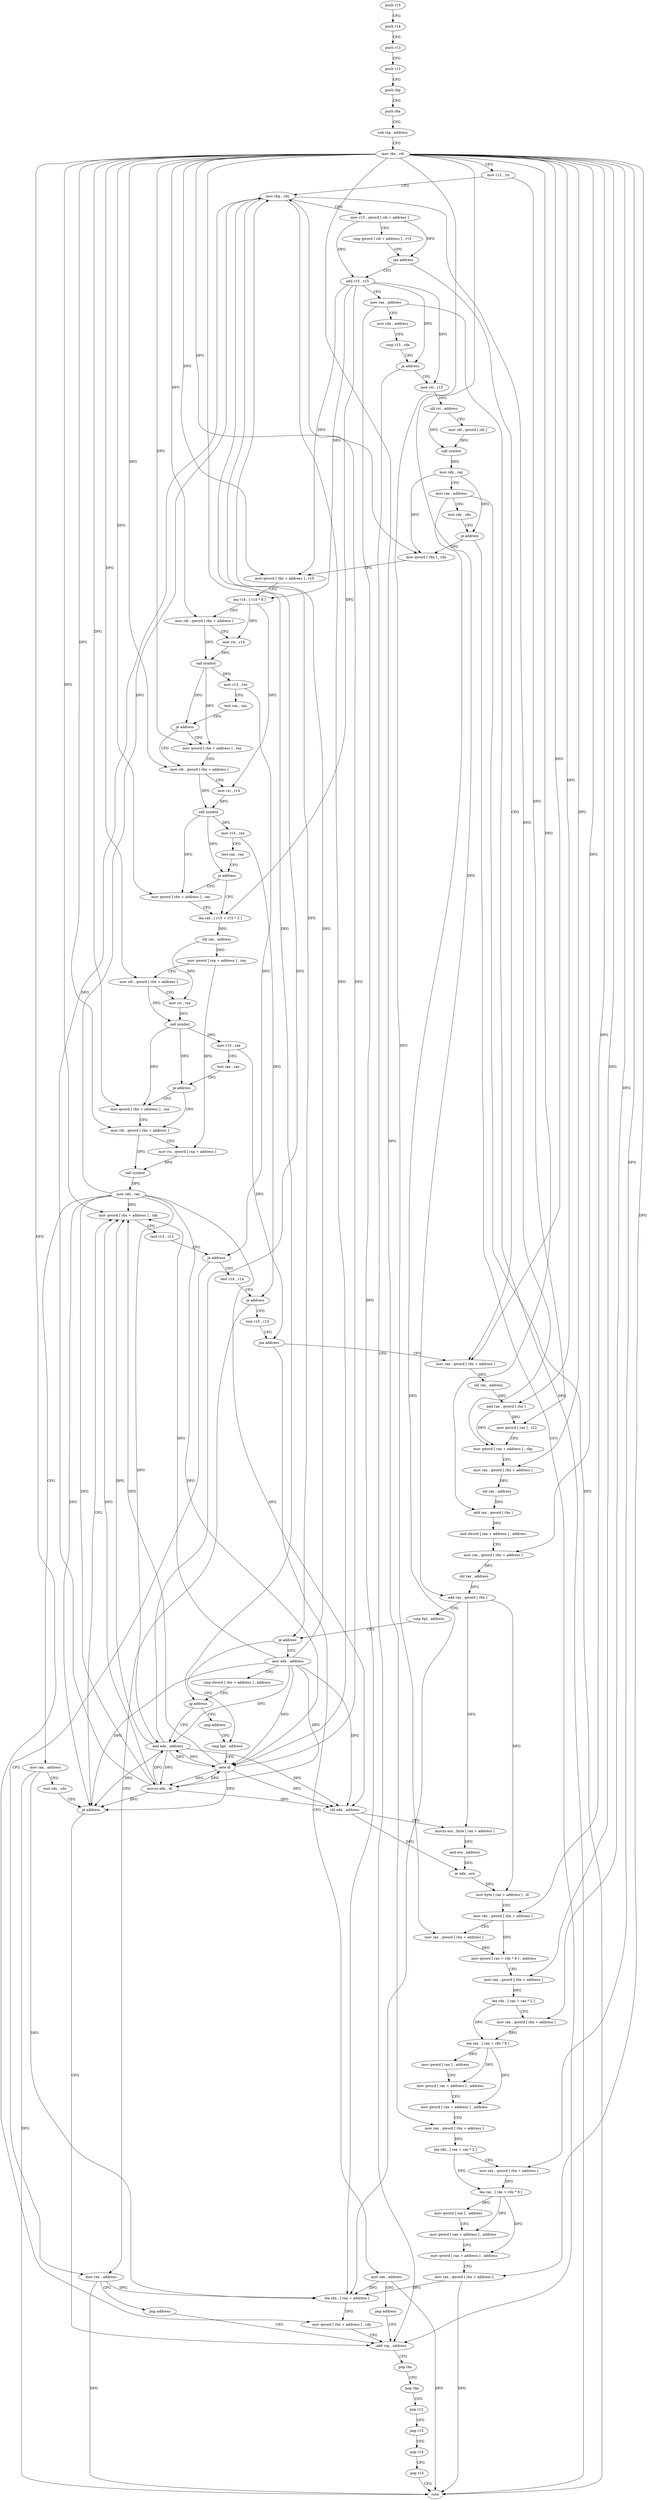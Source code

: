digraph "func" {
"4233302" [label = "push r15" ]
"4233304" [label = "push r14" ]
"4233306" [label = "push r13" ]
"4233308" [label = "push r12" ]
"4233310" [label = "push rbp" ]
"4233311" [label = "push rbx" ]
"4233312" [label = "sub rsp , address" ]
"4233316" [label = "mov rbx , rdi" ]
"4233319" [label = "mov r12 , rsi" ]
"4233322" [label = "mov rbp , rdx" ]
"4233325" [label = "mov r15 , qword [ rdi + address ]" ]
"4233329" [label = "cmp qword [ rdi + address ] , r15" ]
"4233333" [label = "jae address" ]
"4233545" [label = "add r15 , r15" ]
"4233339" [label = "mov rax , qword [ rbx + address ]" ]
"4233548" [label = "mov rax , address" ]
"4233555" [label = "mov rdx , address" ]
"4233565" [label = "cmp r15 , rdx" ]
"4233568" [label = "ja address" ]
"4233530" [label = "add rsp , address" ]
"4233570" [label = "mov rsi , r15" ]
"4233343" [label = "shl rax , address" ]
"4233347" [label = "add rax , qword [ rbx ]" ]
"4233350" [label = "mov qword [ rax ] , r12" ]
"4233353" [label = "mov qword [ rax + address ] , rbp" ]
"4233357" [label = "mov rax , qword [ rbx + address ]" ]
"4233361" [label = "shl rax , address" ]
"4233365" [label = "add rax , qword [ rbx ]" ]
"4233368" [label = "and dword [ rax + address ] , address" ]
"4233375" [label = "mov rax , qword [ rbx + address ]" ]
"4233379" [label = "shl rax , address" ]
"4233383" [label = "add rax , qword [ rbx ]" ]
"4233386" [label = "cmp bpl , address" ]
"4233390" [label = "je address" ]
"4233768" [label = "mov edx , address" ]
"4233396" [label = "cmp bpl , address" ]
"4233534" [label = "pop rbx" ]
"4233535" [label = "pop rbp" ]
"4233536" [label = "pop r12" ]
"4233538" [label = "pop r13" ]
"4233540" [label = "pop r14" ]
"4233542" [label = "pop r15" ]
"4233544" [label = "retn" ]
"4233573" [label = "shl rsi , address" ]
"4233577" [label = "mov rdi , qword [ rdi ]" ]
"4233580" [label = "call symbol" ]
"4233585" [label = "mov rdx , rax" ]
"4233588" [label = "mov rax , address" ]
"4233595" [label = "test rdx , rdx" ]
"4233598" [label = "je address" ]
"4233600" [label = "mov qword [ rbx ] , rdx" ]
"4233773" [label = "cmp dword [ rbx + address ] , address" ]
"4233780" [label = "jg address" ]
"4233406" [label = "and edx , address" ]
"4233786" [label = "jmp address" ]
"4233400" [label = "sete dl" ]
"4233403" [label = "movzx edx , dl" ]
"4233603" [label = "mov qword [ rbx + address ] , r15" ]
"4233607" [label = "lea r14 , [ r15 * 8 ]" ]
"4233615" [label = "mov rdi , qword [ rbx + address ]" ]
"4233619" [label = "mov rsi , r14" ]
"4233622" [label = "call symbol" ]
"4233627" [label = "mov r13 , rax" ]
"4233630" [label = "test rax , rax" ]
"4233633" [label = "je address" ]
"4233639" [label = "mov rdi , qword [ rbx + address ]" ]
"4233635" [label = "mov qword [ rbx + address ] , rax" ]
"4233409" [label = "shl edx , address" ]
"4233412" [label = "movzx ecx , byte [ rax + address ]" ]
"4233416" [label = "and ecx , address" ]
"4233419" [label = "or edx , ecx" ]
"4233421" [label = "mov byte [ rax + address ] , dl" ]
"4233424" [label = "mov rdx , qword [ rbx + address ]" ]
"4233428" [label = "mov rax , qword [ rbx + address ]" ]
"4233432" [label = "mov qword [ rax + rdx * 8 ] , address" ]
"4233440" [label = "mov rax , qword [ rbx + address ]" ]
"4233444" [label = "lea rdx , [ rax + rax * 2 ]" ]
"4233448" [label = "mov rax , qword [ rbx + address ]" ]
"4233452" [label = "lea rax , [ rax + rdx * 8 ]" ]
"4233456" [label = "mov qword [ rax ] , address" ]
"4233463" [label = "mov qword [ rax + address ] , address" ]
"4233471" [label = "mov qword [ rax + address ] , address" ]
"4233479" [label = "mov rax , qword [ rbx + address ]" ]
"4233483" [label = "lea rdx , [ rax + rax * 2 ]" ]
"4233487" [label = "mov rax , qword [ rbx + address ]" ]
"4233491" [label = "lea rax , [ rax + rdx * 8 ]" ]
"4233495" [label = "mov qword [ rax ] , address" ]
"4233502" [label = "mov qword [ rax + address ] , address" ]
"4233510" [label = "mov qword [ rax + address ] , address" ]
"4233518" [label = "mov rax , qword [ rbx + address ]" ]
"4233522" [label = "lea rdx , [ rax + address ]" ]
"4233526" [label = "mov qword [ rbx + address ] , rdx" ]
"4233643" [label = "mov rsi , r14" ]
"4233646" [label = "call symbol" ]
"4233651" [label = "mov r14 , rax" ]
"4233654" [label = "test rax , rax" ]
"4233657" [label = "je address" ]
"4233663" [label = "lea rax , [ r15 + r15 * 2 ]" ]
"4233659" [label = "mov qword [ rbx + address ] , rax" ]
"4233667" [label = "shl rax , address" ]
"4233671" [label = "mov qword [ rsp + address ] , rax" ]
"4233676" [label = "mov rdi , qword [ rbx + address ]" ]
"4233680" [label = "mov rsi , rax" ]
"4233683" [label = "call symbol" ]
"4233688" [label = "mov r15 , rax" ]
"4233691" [label = "test rax , rax" ]
"4233694" [label = "je address" ]
"4233700" [label = "mov rdi , qword [ rbx + address ]" ]
"4233696" [label = "mov qword [ rbx + address ] , rax" ]
"4233704" [label = "mov rsi , qword [ rsp + address ]" ]
"4233709" [label = "call symbol" ]
"4233714" [label = "mov rdx , rax" ]
"4233717" [label = "mov rax , address" ]
"4233724" [label = "test rdx , rdx" ]
"4233727" [label = "je address" ]
"4233733" [label = "mov qword [ rbx + address ] , rdx" ]
"4233737" [label = "test r13 , r13" ]
"4233740" [label = "je address" ]
"4233791" [label = "mov rax , address" ]
"4233742" [label = "test r14 , r14" ]
"4233798" [label = "jmp address" ]
"4233745" [label = "je address" ]
"4233747" [label = "test r15 , r15" ]
"4233750" [label = "jne address" ]
"4233756" [label = "mov rax , address" ]
"4233763" [label = "jmp address" ]
"4233302" -> "4233304" [ label = "CFG" ]
"4233304" -> "4233306" [ label = "CFG" ]
"4233306" -> "4233308" [ label = "CFG" ]
"4233308" -> "4233310" [ label = "CFG" ]
"4233310" -> "4233311" [ label = "CFG" ]
"4233311" -> "4233312" [ label = "CFG" ]
"4233312" -> "4233316" [ label = "CFG" ]
"4233316" -> "4233319" [ label = "CFG" ]
"4233316" -> "4233339" [ label = "DFG" ]
"4233316" -> "4233347" [ label = "DFG" ]
"4233316" -> "4233357" [ label = "DFG" ]
"4233316" -> "4233365" [ label = "DFG" ]
"4233316" -> "4233375" [ label = "DFG" ]
"4233316" -> "4233383" [ label = "DFG" ]
"4233316" -> "4233780" [ label = "DFG" ]
"4233316" -> "4233600" [ label = "DFG" ]
"4233316" -> "4233603" [ label = "DFG" ]
"4233316" -> "4233615" [ label = "DFG" ]
"4233316" -> "4233424" [ label = "DFG" ]
"4233316" -> "4233428" [ label = "DFG" ]
"4233316" -> "4233440" [ label = "DFG" ]
"4233316" -> "4233448" [ label = "DFG" ]
"4233316" -> "4233479" [ label = "DFG" ]
"4233316" -> "4233487" [ label = "DFG" ]
"4233316" -> "4233518" [ label = "DFG" ]
"4233316" -> "4233526" [ label = "DFG" ]
"4233316" -> "4233639" [ label = "DFG" ]
"4233316" -> "4233635" [ label = "DFG" ]
"4233316" -> "4233676" [ label = "DFG" ]
"4233316" -> "4233659" [ label = "DFG" ]
"4233316" -> "4233700" [ label = "DFG" ]
"4233316" -> "4233696" [ label = "DFG" ]
"4233316" -> "4233733" [ label = "DFG" ]
"4233319" -> "4233322" [ label = "CFG" ]
"4233319" -> "4233350" [ label = "DFG" ]
"4233322" -> "4233325" [ label = "CFG" ]
"4233322" -> "4233353" [ label = "DFG" ]
"4233322" -> "4233390" [ label = "DFG" ]
"4233322" -> "4233400" [ label = "DFG" ]
"4233325" -> "4233329" [ label = "CFG" ]
"4233325" -> "4233333" [ label = "DFG" ]
"4233325" -> "4233545" [ label = "DFG" ]
"4233329" -> "4233333" [ label = "CFG" ]
"4233333" -> "4233545" [ label = "CFG" ]
"4233333" -> "4233339" [ label = "CFG" ]
"4233545" -> "4233548" [ label = "CFG" ]
"4233545" -> "4233568" [ label = "DFG" ]
"4233545" -> "4233570" [ label = "DFG" ]
"4233545" -> "4233603" [ label = "DFG" ]
"4233545" -> "4233607" [ label = "DFG" ]
"4233545" -> "4233663" [ label = "DFG" ]
"4233339" -> "4233343" [ label = "DFG" ]
"4233548" -> "4233555" [ label = "CFG" ]
"4233548" -> "4233544" [ label = "DFG" ]
"4233548" -> "4233522" [ label = "DFG" ]
"4233555" -> "4233565" [ label = "CFG" ]
"4233565" -> "4233568" [ label = "CFG" ]
"4233568" -> "4233530" [ label = "CFG" ]
"4233568" -> "4233570" [ label = "CFG" ]
"4233530" -> "4233534" [ label = "CFG" ]
"4233570" -> "4233573" [ label = "DFG" ]
"4233343" -> "4233347" [ label = "DFG" ]
"4233347" -> "4233350" [ label = "DFG" ]
"4233347" -> "4233353" [ label = "DFG" ]
"4233350" -> "4233353" [ label = "CFG" ]
"4233353" -> "4233357" [ label = "CFG" ]
"4233357" -> "4233361" [ label = "DFG" ]
"4233361" -> "4233365" [ label = "DFG" ]
"4233365" -> "4233368" [ label = "DFG" ]
"4233368" -> "4233375" [ label = "CFG" ]
"4233375" -> "4233379" [ label = "DFG" ]
"4233379" -> "4233383" [ label = "DFG" ]
"4233383" -> "4233386" [ label = "CFG" ]
"4233383" -> "4233412" [ label = "DFG" ]
"4233383" -> "4233421" [ label = "DFG" ]
"4233386" -> "4233390" [ label = "CFG" ]
"4233390" -> "4233768" [ label = "CFG" ]
"4233390" -> "4233396" [ label = "CFG" ]
"4233768" -> "4233773" [ label = "CFG" ]
"4233768" -> "4233322" [ label = "DFG" ]
"4233768" -> "4233400" [ label = "DFG" ]
"4233768" -> "4233403" [ label = "DFG" ]
"4233768" -> "4233406" [ label = "DFG" ]
"4233768" -> "4233409" [ label = "DFG" ]
"4233768" -> "4233727" [ label = "DFG" ]
"4233768" -> "4233733" [ label = "DFG" ]
"4233396" -> "4233400" [ label = "CFG" ]
"4233534" -> "4233535" [ label = "CFG" ]
"4233535" -> "4233536" [ label = "CFG" ]
"4233536" -> "4233538" [ label = "CFG" ]
"4233538" -> "4233540" [ label = "CFG" ]
"4233540" -> "4233542" [ label = "CFG" ]
"4233542" -> "4233544" [ label = "CFG" ]
"4233573" -> "4233577" [ label = "CFG" ]
"4233573" -> "4233580" [ label = "DFG" ]
"4233577" -> "4233580" [ label = "DFG" ]
"4233580" -> "4233585" [ label = "DFG" ]
"4233585" -> "4233588" [ label = "CFG" ]
"4233585" -> "4233598" [ label = "DFG" ]
"4233585" -> "4233600" [ label = "DFG" ]
"4233588" -> "4233595" [ label = "CFG" ]
"4233588" -> "4233544" [ label = "DFG" ]
"4233588" -> "4233522" [ label = "DFG" ]
"4233595" -> "4233598" [ label = "CFG" ]
"4233598" -> "4233530" [ label = "CFG" ]
"4233598" -> "4233600" [ label = "CFG" ]
"4233600" -> "4233603" [ label = "CFG" ]
"4233773" -> "4233780" [ label = "CFG" ]
"4233780" -> "4233406" [ label = "CFG" ]
"4233780" -> "4233786" [ label = "CFG" ]
"4233406" -> "4233409" [ label = "DFG" ]
"4233406" -> "4233322" [ label = "DFG" ]
"4233406" -> "4233403" [ label = "DFG" ]
"4233406" -> "4233400" [ label = "DFG" ]
"4233406" -> "4233727" [ label = "DFG" ]
"4233406" -> "4233733" [ label = "DFG" ]
"4233786" -> "4233396" [ label = "CFG" ]
"4233400" -> "4233403" [ label = "DFG" ]
"4233400" -> "4233322" [ label = "DFG" ]
"4233400" -> "4233406" [ label = "DFG" ]
"4233400" -> "4233409" [ label = "DFG" ]
"4233400" -> "4233727" [ label = "DFG" ]
"4233400" -> "4233733" [ label = "DFG" ]
"4233403" -> "4233406" [ label = "DFG" ]
"4233403" -> "4233322" [ label = "DFG" ]
"4233403" -> "4233400" [ label = "DFG" ]
"4233403" -> "4233409" [ label = "DFG" ]
"4233403" -> "4233727" [ label = "DFG" ]
"4233403" -> "4233733" [ label = "DFG" ]
"4233603" -> "4233607" [ label = "CFG" ]
"4233607" -> "4233615" [ label = "CFG" ]
"4233607" -> "4233619" [ label = "DFG" ]
"4233607" -> "4233643" [ label = "DFG" ]
"4233615" -> "4233619" [ label = "CFG" ]
"4233615" -> "4233622" [ label = "DFG" ]
"4233619" -> "4233622" [ label = "DFG" ]
"4233622" -> "4233627" [ label = "DFG" ]
"4233622" -> "4233633" [ label = "DFG" ]
"4233622" -> "4233635" [ label = "DFG" ]
"4233627" -> "4233630" [ label = "CFG" ]
"4233627" -> "4233740" [ label = "DFG" ]
"4233630" -> "4233633" [ label = "CFG" ]
"4233633" -> "4233639" [ label = "CFG" ]
"4233633" -> "4233635" [ label = "CFG" ]
"4233639" -> "4233643" [ label = "CFG" ]
"4233639" -> "4233646" [ label = "DFG" ]
"4233635" -> "4233639" [ label = "CFG" ]
"4233409" -> "4233412" [ label = "CFG" ]
"4233409" -> "4233419" [ label = "DFG" ]
"4233412" -> "4233416" [ label = "DFG" ]
"4233416" -> "4233419" [ label = "DFG" ]
"4233419" -> "4233421" [ label = "DFG" ]
"4233421" -> "4233424" [ label = "CFG" ]
"4233424" -> "4233428" [ label = "CFG" ]
"4233424" -> "4233432" [ label = "DFG" ]
"4233428" -> "4233432" [ label = "DFG" ]
"4233432" -> "4233440" [ label = "CFG" ]
"4233440" -> "4233444" [ label = "DFG" ]
"4233444" -> "4233448" [ label = "CFG" ]
"4233444" -> "4233452" [ label = "DFG" ]
"4233448" -> "4233452" [ label = "DFG" ]
"4233452" -> "4233456" [ label = "DFG" ]
"4233452" -> "4233463" [ label = "DFG" ]
"4233452" -> "4233471" [ label = "DFG" ]
"4233456" -> "4233463" [ label = "CFG" ]
"4233463" -> "4233471" [ label = "CFG" ]
"4233471" -> "4233479" [ label = "CFG" ]
"4233479" -> "4233483" [ label = "DFG" ]
"4233483" -> "4233487" [ label = "CFG" ]
"4233483" -> "4233491" [ label = "DFG" ]
"4233487" -> "4233491" [ label = "DFG" ]
"4233491" -> "4233495" [ label = "DFG" ]
"4233491" -> "4233502" [ label = "DFG" ]
"4233491" -> "4233510" [ label = "DFG" ]
"4233495" -> "4233502" [ label = "CFG" ]
"4233502" -> "4233510" [ label = "CFG" ]
"4233510" -> "4233518" [ label = "CFG" ]
"4233518" -> "4233522" [ label = "DFG" ]
"4233518" -> "4233544" [ label = "DFG" ]
"4233522" -> "4233526" [ label = "DFG" ]
"4233526" -> "4233530" [ label = "CFG" ]
"4233643" -> "4233646" [ label = "DFG" ]
"4233646" -> "4233651" [ label = "DFG" ]
"4233646" -> "4233657" [ label = "DFG" ]
"4233646" -> "4233659" [ label = "DFG" ]
"4233651" -> "4233654" [ label = "CFG" ]
"4233651" -> "4233745" [ label = "DFG" ]
"4233654" -> "4233657" [ label = "CFG" ]
"4233657" -> "4233663" [ label = "CFG" ]
"4233657" -> "4233659" [ label = "CFG" ]
"4233663" -> "4233667" [ label = "DFG" ]
"4233659" -> "4233663" [ label = "CFG" ]
"4233667" -> "4233671" [ label = "DFG" ]
"4233667" -> "4233680" [ label = "DFG" ]
"4233671" -> "4233676" [ label = "CFG" ]
"4233671" -> "4233704" [ label = "DFG" ]
"4233676" -> "4233680" [ label = "CFG" ]
"4233676" -> "4233683" [ label = "DFG" ]
"4233680" -> "4233683" [ label = "DFG" ]
"4233683" -> "4233688" [ label = "DFG" ]
"4233683" -> "4233694" [ label = "DFG" ]
"4233683" -> "4233696" [ label = "DFG" ]
"4233688" -> "4233691" [ label = "CFG" ]
"4233688" -> "4233750" [ label = "DFG" ]
"4233691" -> "4233694" [ label = "CFG" ]
"4233694" -> "4233700" [ label = "CFG" ]
"4233694" -> "4233696" [ label = "CFG" ]
"4233700" -> "4233704" [ label = "CFG" ]
"4233700" -> "4233709" [ label = "DFG" ]
"4233696" -> "4233700" [ label = "CFG" ]
"4233704" -> "4233709" [ label = "DFG" ]
"4233709" -> "4233714" [ label = "DFG" ]
"4233714" -> "4233717" [ label = "CFG" ]
"4233714" -> "4233322" [ label = "DFG" ]
"4233714" -> "4233403" [ label = "DFG" ]
"4233714" -> "4233406" [ label = "DFG" ]
"4233714" -> "4233409" [ label = "DFG" ]
"4233714" -> "4233400" [ label = "DFG" ]
"4233714" -> "4233727" [ label = "DFG" ]
"4233714" -> "4233733" [ label = "DFG" ]
"4233717" -> "4233724" [ label = "CFG" ]
"4233717" -> "4233522" [ label = "DFG" ]
"4233717" -> "4233544" [ label = "DFG" ]
"4233724" -> "4233727" [ label = "CFG" ]
"4233727" -> "4233530" [ label = "CFG" ]
"4233727" -> "4233733" [ label = "CFG" ]
"4233733" -> "4233737" [ label = "CFG" ]
"4233737" -> "4233740" [ label = "CFG" ]
"4233740" -> "4233791" [ label = "CFG" ]
"4233740" -> "4233742" [ label = "CFG" ]
"4233791" -> "4233798" [ label = "CFG" ]
"4233791" -> "4233522" [ label = "DFG" ]
"4233791" -> "4233544" [ label = "DFG" ]
"4233742" -> "4233745" [ label = "CFG" ]
"4233798" -> "4233530" [ label = "CFG" ]
"4233745" -> "4233791" [ label = "CFG" ]
"4233745" -> "4233747" [ label = "CFG" ]
"4233747" -> "4233750" [ label = "CFG" ]
"4233750" -> "4233339" [ label = "CFG" ]
"4233750" -> "4233756" [ label = "CFG" ]
"4233756" -> "4233763" [ label = "CFG" ]
"4233756" -> "4233522" [ label = "DFG" ]
"4233756" -> "4233544" [ label = "DFG" ]
"4233763" -> "4233530" [ label = "CFG" ]
}
